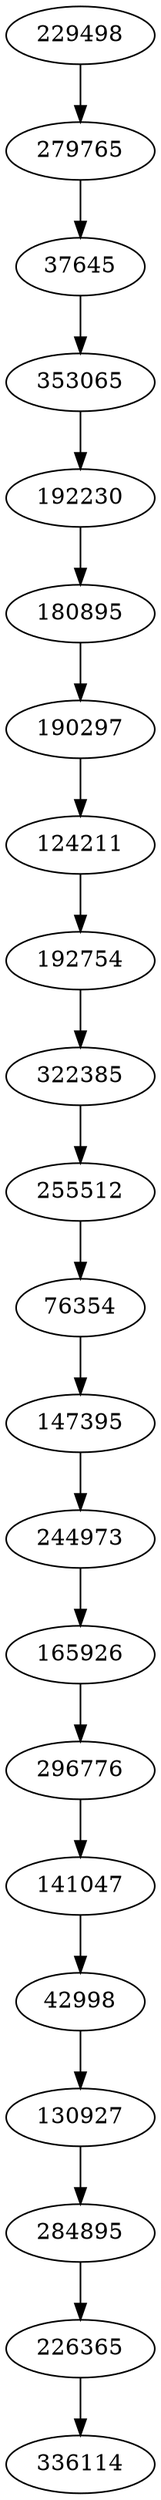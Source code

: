 digraph a {
229498 -> 279765
279765 -> 37645
37645 -> 353065
353065 -> 192230
192230 -> 180895
180895 -> 190297
190297 -> 124211
124211 -> 192754
192754 -> 322385
322385 -> 255512
255512 -> 76354
76354 -> 147395
147395 -> 244973
244973 -> 165926
165926 -> 296776
296776 -> 141047
141047 -> 42998
42998 -> 130927
130927 -> 284895
284895 -> 226365
226365 -> 336114
}
